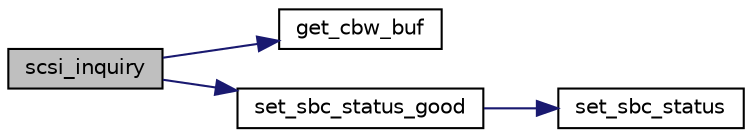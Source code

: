 digraph "scsi_inquiry"
{
  edge [fontname="Helvetica",fontsize="10",labelfontname="Helvetica",labelfontsize="10"];
  node [fontname="Helvetica",fontsize="10",shape=record];
  rankdir="LR";
  Node1 [label="scsi_inquiry",height=0.2,width=0.4,color="black", fillcolor="grey75", style="filled", fontcolor="black"];
  Node1 -> Node2 [color="midnightblue",fontsize="10",style="solid",fontname="Helvetica"];
  Node2 [label="get_cbw_buf",height=0.2,width=0.4,color="black", fillcolor="white", style="filled",URL="$usb__msc_8c.html#ac5b311ee22d1d86e3bf5d93cd23d78d7"];
  Node1 -> Node3 [color="midnightblue",fontsize="10",style="solid",fontname="Helvetica"];
  Node3 [label="set_sbc_status_good",height=0.2,width=0.4,color="black", fillcolor="white", style="filled",URL="$usb__msc_8c.html#acea2b1d4fda2777c7729104dfb3109ba"];
  Node3 -> Node4 [color="midnightblue",fontsize="10",style="solid",fontname="Helvetica"];
  Node4 [label="set_sbc_status",height=0.2,width=0.4,color="black", fillcolor="white", style="filled",URL="$usb__msc_8c.html#a285558a874e454328ae7cba96306b253"];
}
